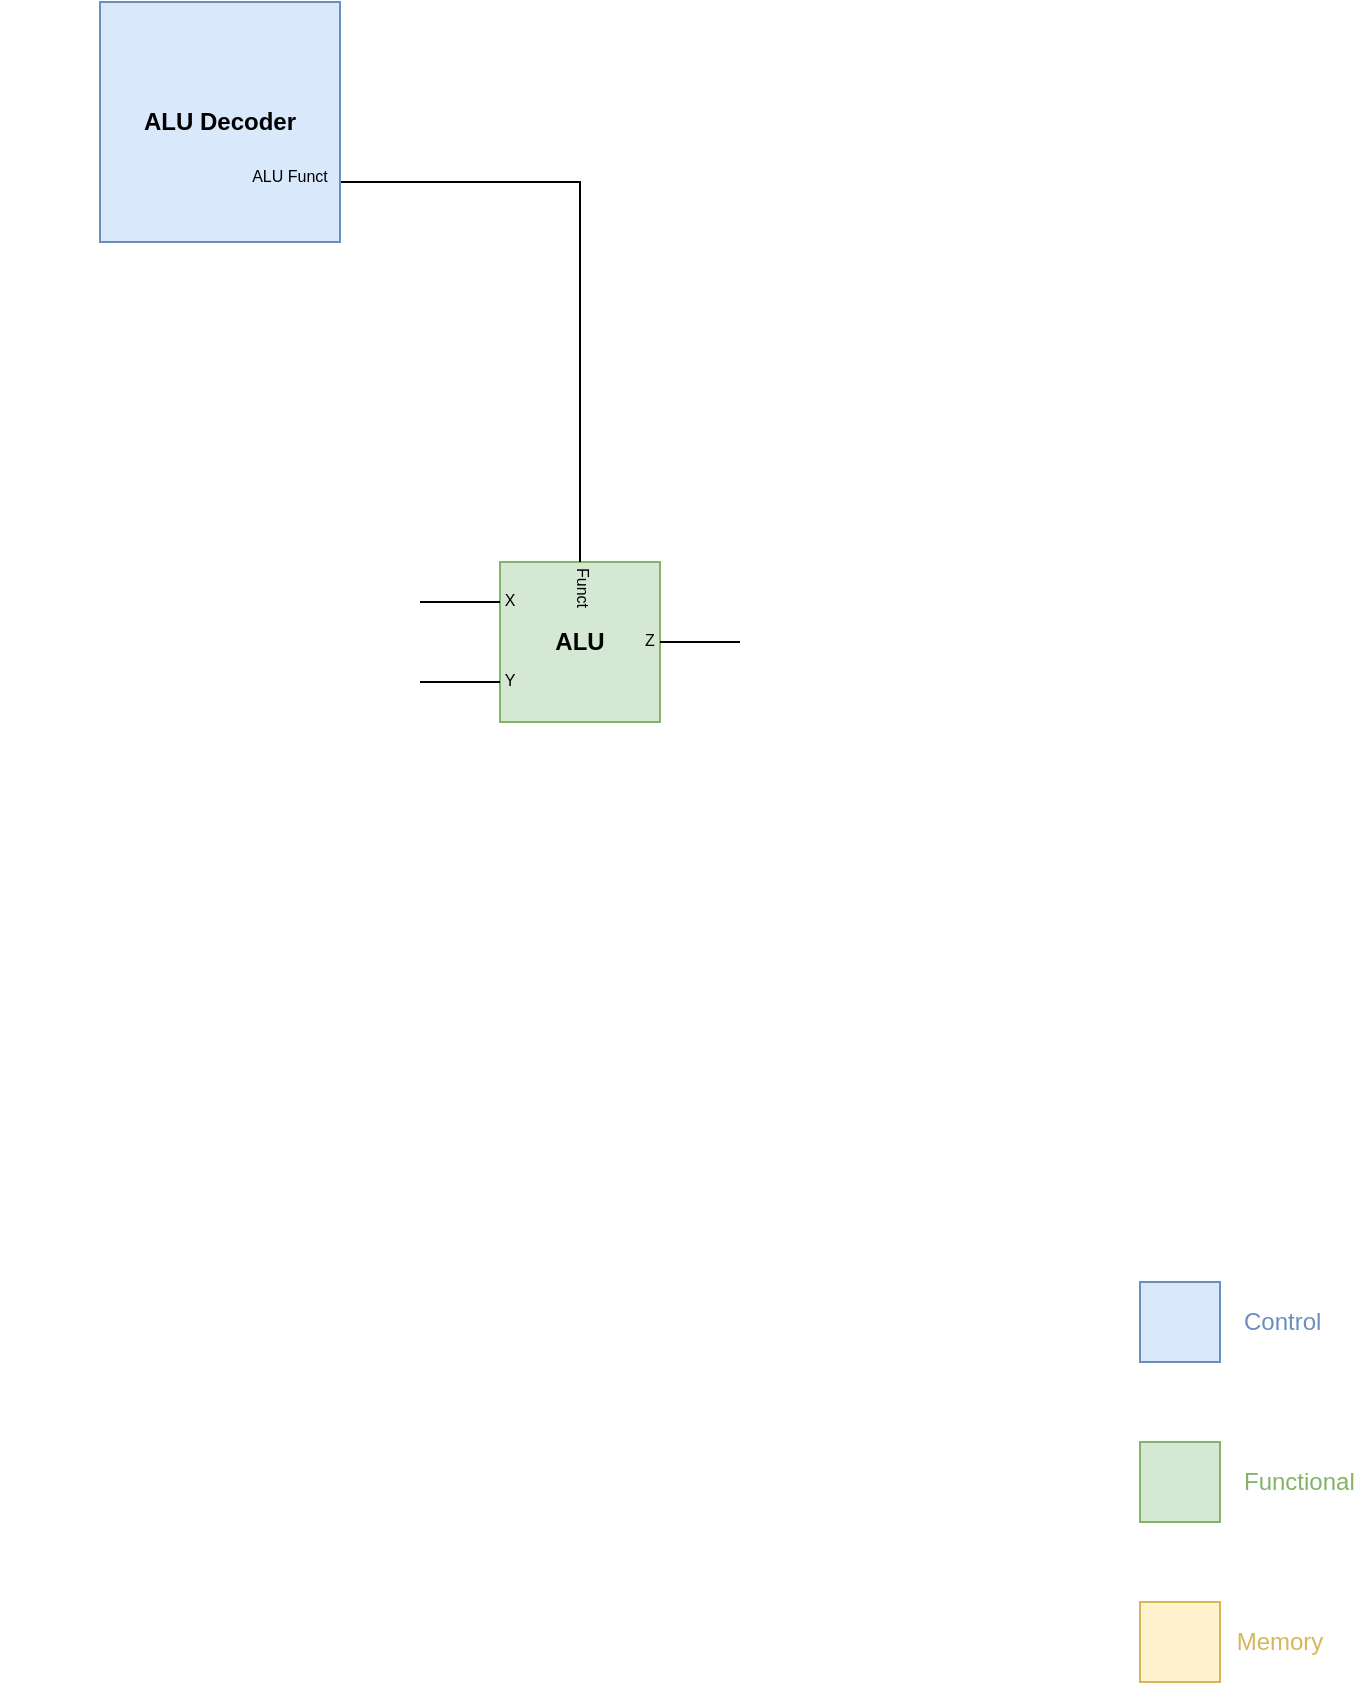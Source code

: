 <mxfile version="12.6.4" type="github">
  <diagram id="l-QONBMP0DDUvviEroiV" name="Page-1">
    <mxGraphModel dx="532" dy="345" grid="1" gridSize="10" guides="1" tooltips="1" connect="1" arrows="1" fold="0" page="1" pageScale="1" pageWidth="1654" pageHeight="1169" math="0" shadow="0">
      <root>
        <mxCell id="0"/>
        <mxCell id="1" parent="0"/>
        <mxCell id="b9wL08kcFKdRMESmPfWV-15" value="" style="whiteSpace=wrap;html=1;aspect=fixed;fillColor=#dae8fc;strokeColor=#6c8ebf;" vertex="1" parent="1">
          <mxGeometry x="1240" y="920" width="40" height="40" as="geometry"/>
        </mxCell>
        <mxCell id="b9wL08kcFKdRMESmPfWV-16" value="" style="whiteSpace=wrap;html=1;aspect=fixed;fillColor=#d5e8d4;strokeColor=#82b366;" vertex="1" parent="1">
          <mxGeometry x="1240" y="1000" width="40" height="40" as="geometry"/>
        </mxCell>
        <mxCell id="b9wL08kcFKdRMESmPfWV-17" value="" style="whiteSpace=wrap;html=1;aspect=fixed;fillColor=#fff2cc;strokeColor=#d6b656;" vertex="1" parent="1">
          <mxGeometry x="1240" y="1080" width="40" height="40" as="geometry"/>
        </mxCell>
        <mxCell id="b9wL08kcFKdRMESmPfWV-18" value="&lt;font color=&quot;#6c8ebf&quot;&gt;Control&lt;/font&gt;" style="text;html=1;strokeColor=none;fillColor=none;align=left;verticalAlign=middle;whiteSpace=wrap;rounded=0;" vertex="1" parent="1">
          <mxGeometry x="1290" y="930" width="40" height="20" as="geometry"/>
        </mxCell>
        <mxCell id="b9wL08kcFKdRMESmPfWV-19" value="&lt;font&gt;Functional&lt;/font&gt;" style="text;html=1;strokeColor=none;fillColor=none;align=left;verticalAlign=middle;whiteSpace=wrap;rounded=0;fontColor=#82B366;" vertex="1" parent="1">
          <mxGeometry x="1290" y="1010" width="40" height="20" as="geometry"/>
        </mxCell>
        <mxCell id="b9wL08kcFKdRMESmPfWV-20" value="&lt;font&gt;Memory&lt;/font&gt;" style="text;html=1;strokeColor=none;fillColor=none;align=center;verticalAlign=middle;whiteSpace=wrap;rounded=0;fontColor=#D6B656;" vertex="1" parent="1">
          <mxGeometry x="1290" y="1087.5" width="40" height="25" as="geometry"/>
        </mxCell>
        <mxCell id="b9wL08kcFKdRMESmPfWV-31" value="" style="group" vertex="1" connectable="0" parent="1">
          <mxGeometry x="880" y="530" width="160" height="110" as="geometry"/>
        </mxCell>
        <mxCell id="b9wL08kcFKdRMESmPfWV-30" value="" style="group" vertex="1" connectable="0" parent="b9wL08kcFKdRMESmPfWV-31">
          <mxGeometry width="160" height="110" as="geometry"/>
        </mxCell>
        <mxCell id="b9wL08kcFKdRMESmPfWV-25" value="" style="group;container=1;" vertex="1" connectable="0" parent="b9wL08kcFKdRMESmPfWV-30">
          <mxGeometry width="160" height="110" as="geometry">
            <mxRectangle width="50" height="40" as="alternateBounds"/>
          </mxGeometry>
        </mxCell>
        <mxCell id="b9wL08kcFKdRMESmPfWV-34" value="" style="group" vertex="1" connectable="0" parent="b9wL08kcFKdRMESmPfWV-25">
          <mxGeometry y="10" width="160" height="100" as="geometry"/>
        </mxCell>
        <mxCell id="b9wL08kcFKdRMESmPfWV-21" value="" style="group" vertex="1" connectable="0" parent="b9wL08kcFKdRMESmPfWV-34">
          <mxGeometry y="20" width="160" height="80" as="geometry"/>
        </mxCell>
        <mxCell id="b9wL08kcFKdRMESmPfWV-4" value="&lt;b&gt;ALU&lt;/b&gt;" style="whiteSpace=wrap;html=1;aspect=fixed;fillColor=#d5e8d4;strokeColor=#82b366;" vertex="1" parent="b9wL08kcFKdRMESmPfWV-21">
          <mxGeometry x="40" width="80" height="80" as="geometry"/>
        </mxCell>
        <mxCell id="b9wL08kcFKdRMESmPfWV-5" value="" style="endArrow=none;html=1;entryX=0;entryY=0.25;entryDx=0;entryDy=0;" edge="1" parent="b9wL08kcFKdRMESmPfWV-21" target="b9wL08kcFKdRMESmPfWV-4">
          <mxGeometry width="50" height="50" relative="1" as="geometry">
            <mxPoint y="20" as="sourcePoint"/>
            <mxPoint x="20" as="targetPoint"/>
          </mxGeometry>
        </mxCell>
        <mxCell id="b9wL08kcFKdRMESmPfWV-6" value="" style="endArrow=none;html=1;entryX=0;entryY=0.25;entryDx=0;entryDy=0;" edge="1" parent="b9wL08kcFKdRMESmPfWV-21">
          <mxGeometry width="50" height="50" relative="1" as="geometry">
            <mxPoint x="1.137e-13" y="60.0" as="sourcePoint"/>
            <mxPoint x="40" y="60.0" as="targetPoint"/>
          </mxGeometry>
        </mxCell>
        <mxCell id="b9wL08kcFKdRMESmPfWV-7" value="&lt;font style=&quot;font-size: 8px&quot;&gt;X&lt;/font&gt;" style="text;html=1;strokeColor=none;fillColor=none;align=center;verticalAlign=middle;whiteSpace=wrap;rounded=0;" vertex="1" parent="b9wL08kcFKdRMESmPfWV-21">
          <mxGeometry x="40" y="13" width="10" height="10" as="geometry"/>
        </mxCell>
        <mxCell id="b9wL08kcFKdRMESmPfWV-10" value="&lt;span style=&quot;font-size: 8px&quot;&gt;Y&lt;/span&gt;" style="text;html=1;strokeColor=none;fillColor=none;align=center;verticalAlign=middle;whiteSpace=wrap;rounded=0;" vertex="1" parent="b9wL08kcFKdRMESmPfWV-21">
          <mxGeometry x="40" y="48" width="10" height="20" as="geometry"/>
        </mxCell>
        <mxCell id="b9wL08kcFKdRMESmPfWV-13" value="" style="endArrow=none;html=1;exitX=1;exitY=0.5;exitDx=0;exitDy=0;" edge="1" parent="b9wL08kcFKdRMESmPfWV-21" source="b9wL08kcFKdRMESmPfWV-4">
          <mxGeometry width="50" height="50" relative="1" as="geometry">
            <mxPoint x="120" y="50" as="sourcePoint"/>
            <mxPoint x="160" y="40" as="targetPoint"/>
          </mxGeometry>
        </mxCell>
        <mxCell id="b9wL08kcFKdRMESmPfWV-14" value="&lt;span style=&quot;font-size: 8px&quot;&gt;Z&lt;/span&gt;" style="text;html=1;strokeColor=none;fillColor=none;align=center;verticalAlign=middle;whiteSpace=wrap;rounded=0;" vertex="1" parent="b9wL08kcFKdRMESmPfWV-21">
          <mxGeometry x="110" y="33" width="10" height="10" as="geometry"/>
        </mxCell>
        <mxCell id="b9wL08kcFKdRMESmPfWV-24" value="&lt;span style=&quot;font-size: 8px&quot;&gt;Funct&lt;/span&gt;" style="text;html=1;strokeColor=none;fillColor=none;align=center;verticalAlign=middle;whiteSpace=wrap;rounded=0;rotation=90;" vertex="1" parent="b9wL08kcFKdRMESmPfWV-21">
          <mxGeometry x="68" y="8.5" width="29" height="9" as="geometry"/>
        </mxCell>
        <mxCell id="b9wL08kcFKdRMESmPfWV-33" style="edgeStyle=none;rounded=0;orthogonalLoop=1;jettySize=auto;html=1;exitX=0.5;exitY=0;exitDx=0;exitDy=0;entryX=1;entryY=0.75;entryDx=0;entryDy=0;endArrow=none;endFill=0;fontColor=#D6B656;" edge="1" parent="1" source="b9wL08kcFKdRMESmPfWV-4" target="b9wL08kcFKdRMESmPfWV-22">
          <mxGeometry relative="1" as="geometry">
            <Array as="points">
              <mxPoint x="960" y="370"/>
            </Array>
          </mxGeometry>
        </mxCell>
        <mxCell id="b9wL08kcFKdRMESmPfWV-39" value="" style="group;rounded=0;" vertex="1" connectable="0" parent="1">
          <mxGeometry x="670" y="280" width="220" height="120" as="geometry"/>
        </mxCell>
        <mxCell id="b9wL08kcFKdRMESmPfWV-29" value="" style="group" vertex="1" connectable="0" parent="b9wL08kcFKdRMESmPfWV-39">
          <mxGeometry width="200" height="120" as="geometry"/>
        </mxCell>
        <mxCell id="b9wL08kcFKdRMESmPfWV-22" value="&lt;b&gt;ALU Decoder&lt;/b&gt;" style="rounded=0;whiteSpace=wrap;html=1;fillColor=#dae8fc;strokeColor=#6c8ebf;" vertex="1" parent="b9wL08kcFKdRMESmPfWV-29">
          <mxGeometry x="50" width="120" height="120" as="geometry"/>
        </mxCell>
        <mxCell id="b9wL08kcFKdRMESmPfWV-28" value="&lt;font style=&quot;font-size: 8px&quot;&gt;ALU Funct&lt;/font&gt;" style="text;html=1;strokeColor=none;fillColor=none;align=center;verticalAlign=middle;whiteSpace=wrap;rounded=0;" vertex="1" parent="b9wL08kcFKdRMESmPfWV-29">
          <mxGeometry x="120" y="81" width="50" height="10" as="geometry"/>
        </mxCell>
      </root>
    </mxGraphModel>
  </diagram>
</mxfile>

